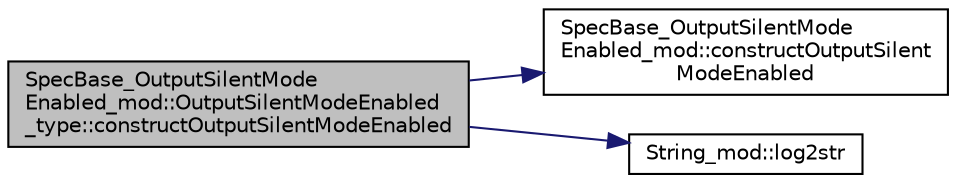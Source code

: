 digraph "SpecBase_OutputSilentModeEnabled_mod::OutputSilentModeEnabled_type::constructOutputSilentModeEnabled"
{
 // LATEX_PDF_SIZE
  edge [fontname="Helvetica",fontsize="10",labelfontname="Helvetica",labelfontsize="10"];
  node [fontname="Helvetica",fontsize="10",shape=record];
  rankdir="LR";
  Node1 [label="SpecBase_OutputSilentMode\lEnabled_mod::OutputSilentModeEnabled\l_type::constructOutputSilentModeEnabled",height=0.2,width=0.4,color="black", fillcolor="grey75", style="filled", fontcolor="black",tooltip=" "];
  Node1 -> Node2 [color="midnightblue",fontsize="10",style="solid",fontname="Helvetica"];
  Node2 [label="SpecBase_OutputSilentMode\lEnabled_mod::constructOutputSilent\lModeEnabled",height=0.2,width=0.4,color="black", fillcolor="white", style="filled",URL="$namespaceSpecBase__OutputSilentModeEnabled__mod.html#aa0d0bd7a953adf2173e0e688c3d4218c",tooltip=" "];
  Node1 -> Node3 [color="midnightblue",fontsize="10",style="solid",fontname="Helvetica"];
  Node3 [label="String_mod::log2str",height=0.2,width=0.4,color="black", fillcolor="white", style="filled",URL="$namespaceString__mod.html#ae6466d5ac218cfc89e869bebdec2ddd3",tooltip="Convert the input logical value to value and return the result."];
}
